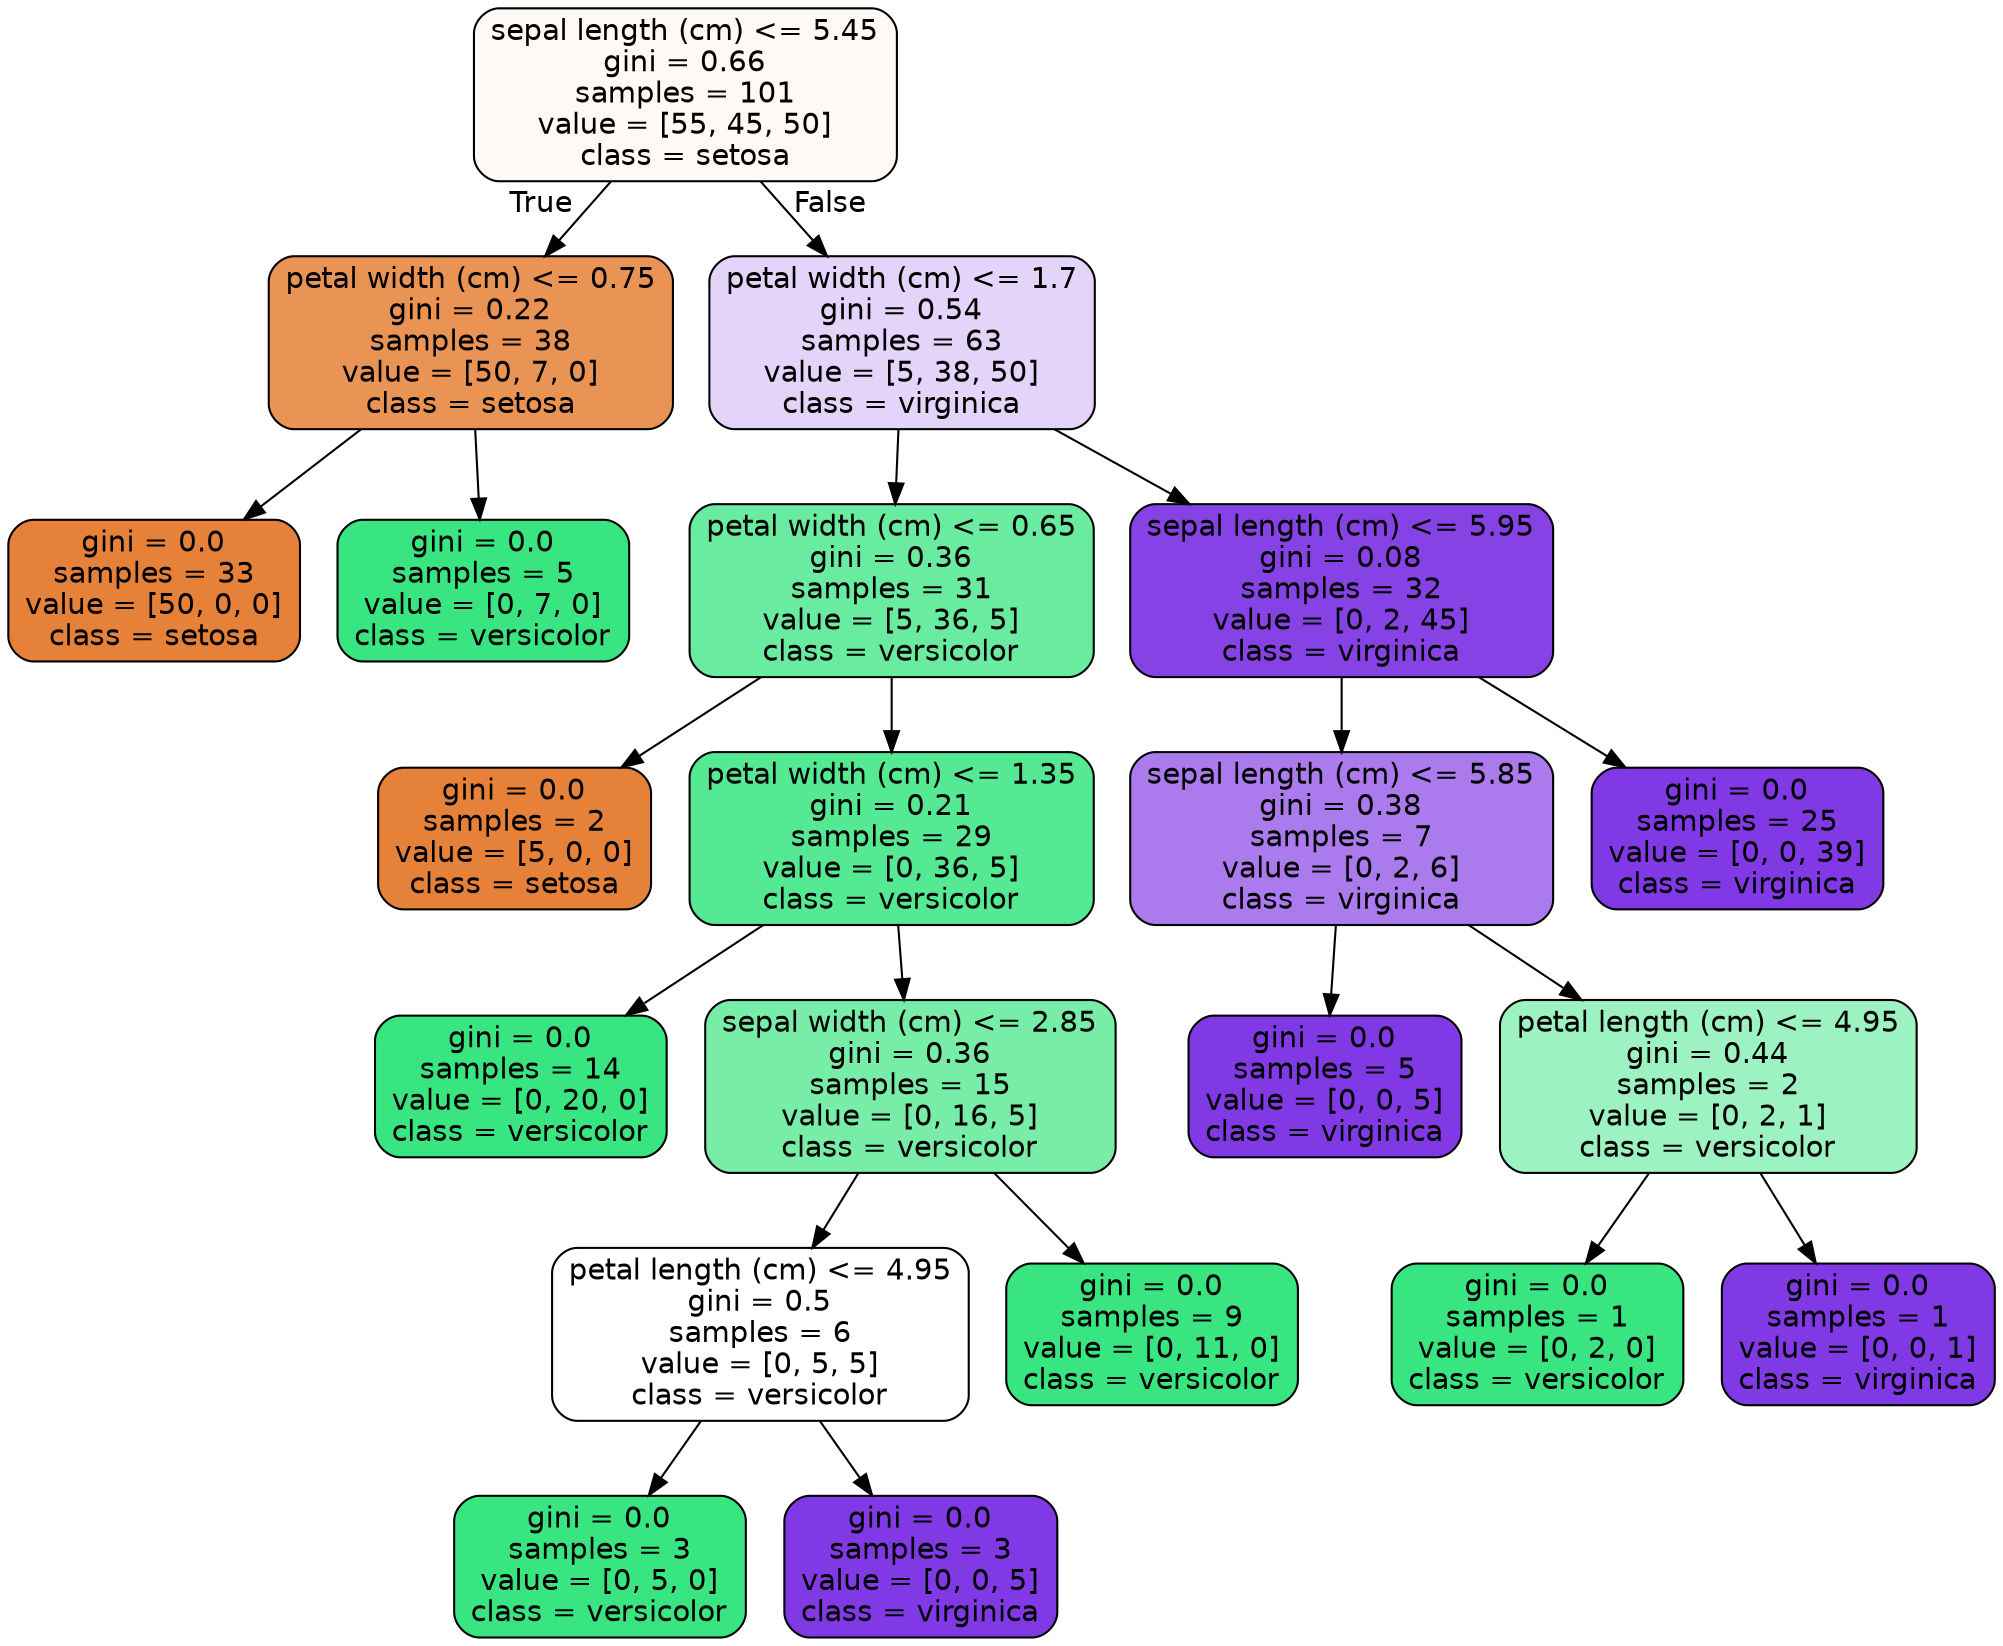 digraph Tree {
node [shape=box, style="filled, rounded", color="black", fontname=helvetica] ;
edge [fontname=helvetica] ;
0 [label="sepal length (cm) <= 5.45\ngini = 0.66\nsamples = 101\nvalue = [55, 45, 50]\nclass = setosa", fillcolor="#fef9f5"] ;
1 [label="petal width (cm) <= 0.75\ngini = 0.22\nsamples = 38\nvalue = [50, 7, 0]\nclass = setosa", fillcolor="#e99355"] ;
0 -> 1 [labeldistance=2.5, labelangle=45, headlabel="True"] ;
2 [label="gini = 0.0\nsamples = 33\nvalue = [50, 0, 0]\nclass = setosa", fillcolor="#e58139"] ;
1 -> 2 ;
3 [label="gini = 0.0\nsamples = 5\nvalue = [0, 7, 0]\nclass = versicolor", fillcolor="#39e581"] ;
1 -> 3 ;
4 [label="petal width (cm) <= 1.7\ngini = 0.54\nsamples = 63\nvalue = [5, 38, 50]\nclass = virginica", fillcolor="#e4d4f9"] ;
0 -> 4 [labeldistance=2.5, labelangle=-45, headlabel="False"] ;
5 [label="petal width (cm) <= 0.65\ngini = 0.36\nsamples = 31\nvalue = [5, 36, 5]\nclass = versicolor", fillcolor="#69eba0"] ;
4 -> 5 ;
6 [label="gini = 0.0\nsamples = 2\nvalue = [5, 0, 0]\nclass = setosa", fillcolor="#e58139"] ;
5 -> 6 ;
7 [label="petal width (cm) <= 1.35\ngini = 0.21\nsamples = 29\nvalue = [0, 36, 5]\nclass = versicolor", fillcolor="#54e992"] ;
5 -> 7 ;
8 [label="gini = 0.0\nsamples = 14\nvalue = [0, 20, 0]\nclass = versicolor", fillcolor="#39e581"] ;
7 -> 8 ;
9 [label="sepal width (cm) <= 2.85\ngini = 0.36\nsamples = 15\nvalue = [0, 16, 5]\nclass = versicolor", fillcolor="#77eda8"] ;
7 -> 9 ;
10 [label="petal length (cm) <= 4.95\ngini = 0.5\nsamples = 6\nvalue = [0, 5, 5]\nclass = versicolor", fillcolor="#ffffff"] ;
9 -> 10 ;
11 [label="gini = 0.0\nsamples = 3\nvalue = [0, 5, 0]\nclass = versicolor", fillcolor="#39e581"] ;
10 -> 11 ;
12 [label="gini = 0.0\nsamples = 3\nvalue = [0, 0, 5]\nclass = virginica", fillcolor="#8139e5"] ;
10 -> 12 ;
13 [label="gini = 0.0\nsamples = 9\nvalue = [0, 11, 0]\nclass = versicolor", fillcolor="#39e581"] ;
9 -> 13 ;
14 [label="sepal length (cm) <= 5.95\ngini = 0.08\nsamples = 32\nvalue = [0, 2, 45]\nclass = virginica", fillcolor="#8742e6"] ;
4 -> 14 ;
15 [label="sepal length (cm) <= 5.85\ngini = 0.38\nsamples = 7\nvalue = [0, 2, 6]\nclass = virginica", fillcolor="#ab7bee"] ;
14 -> 15 ;
16 [label="gini = 0.0\nsamples = 5\nvalue = [0, 0, 5]\nclass = virginica", fillcolor="#8139e5"] ;
15 -> 16 ;
17 [label="petal length (cm) <= 4.95\ngini = 0.44\nsamples = 2\nvalue = [0, 2, 1]\nclass = versicolor", fillcolor="#9cf2c0"] ;
15 -> 17 ;
18 [label="gini = 0.0\nsamples = 1\nvalue = [0, 2, 0]\nclass = versicolor", fillcolor="#39e581"] ;
17 -> 18 ;
19 [label="gini = 0.0\nsamples = 1\nvalue = [0, 0, 1]\nclass = virginica", fillcolor="#8139e5"] ;
17 -> 19 ;
20 [label="gini = 0.0\nsamples = 25\nvalue = [0, 0, 39]\nclass = virginica", fillcolor="#8139e5"] ;
14 -> 20 ;
}